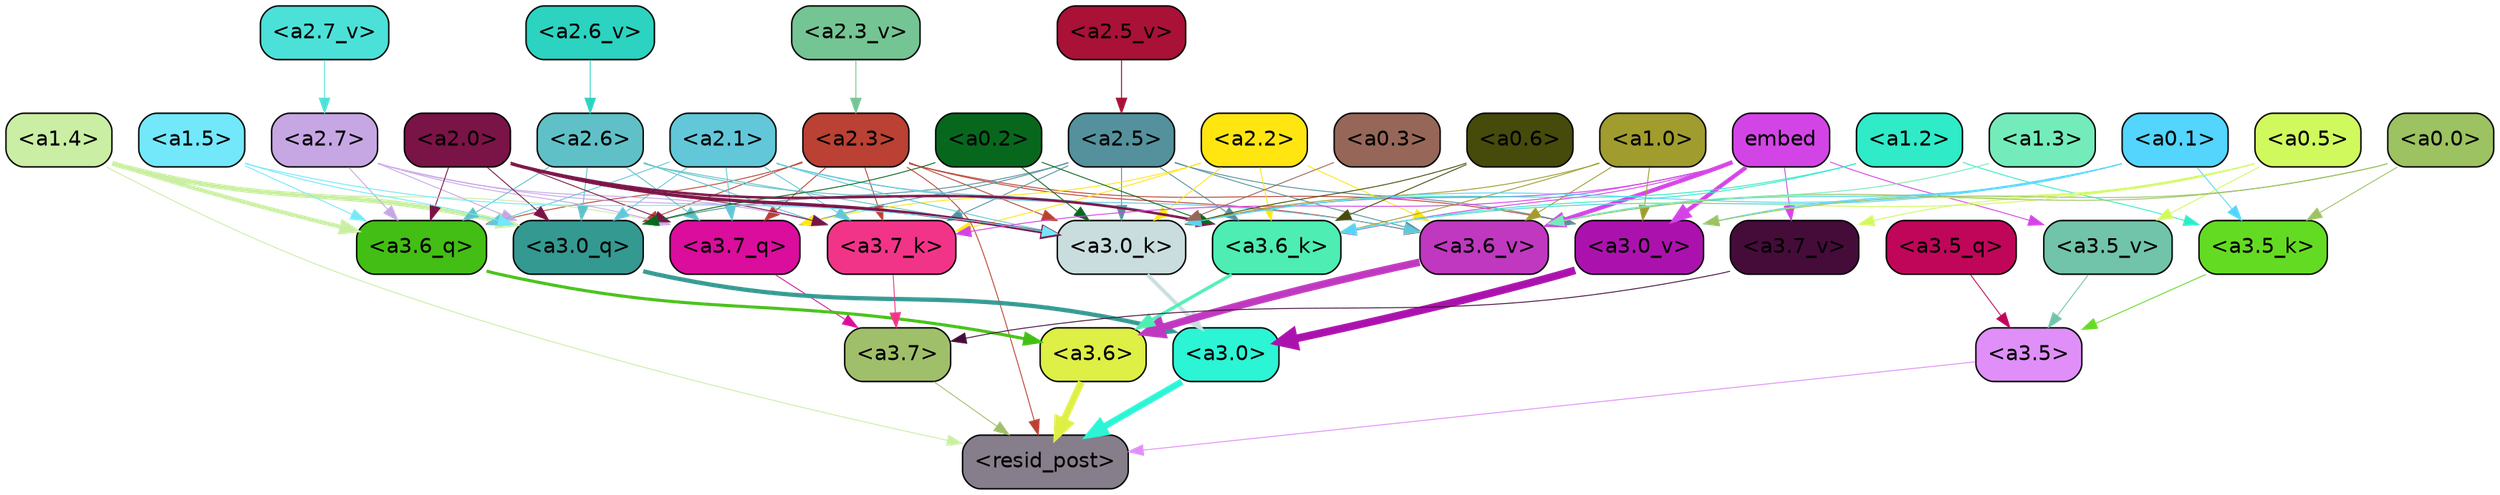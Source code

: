 strict digraph "" {
	graph [bgcolor=transparent,
		layout=dot,
		overlap=false,
		splines=true
	];
	"<a3.7>"	[color=black,
		fillcolor="#a0bf6a",
		fontname=Helvetica,
		shape=box,
		style="filled, rounded"];
	"<resid_post>"	[color=black,
		fillcolor="#867e8b",
		fontname=Helvetica,
		shape=box,
		style="filled, rounded"];
	"<a3.7>" -> "<resid_post>"	[color="#a0bf6a",
		penwidth=0.6];
	"<a3.6>"	[color=black,
		fillcolor="#deef45",
		fontname=Helvetica,
		shape=box,
		style="filled, rounded"];
	"<a3.6>" -> "<resid_post>"	[color="#deef45",
		penwidth=4.646730065345764];
	"<a3.5>"	[color=black,
		fillcolor="#e08ff9",
		fontname=Helvetica,
		shape=box,
		style="filled, rounded"];
	"<a3.5>" -> "<resid_post>"	[color="#e08ff9",
		penwidth=0.6];
	"<a3.0>"	[color=black,
		fillcolor="#2bf5d5",
		fontname=Helvetica,
		shape=box,
		style="filled, rounded"];
	"<a3.0>" -> "<resid_post>"	[color="#2bf5d5",
		penwidth=4.323132634162903];
	"<a2.3>"	[color=black,
		fillcolor="#ba4133",
		fontname=Helvetica,
		shape=box,
		style="filled, rounded"];
	"<a2.3>" -> "<resid_post>"	[color="#ba4133",
		penwidth=0.6];
	"<a3.7_q>"	[color=black,
		fillcolor="#da0d9d",
		fontname=Helvetica,
		shape=box,
		style="filled, rounded"];
	"<a2.3>" -> "<a3.7_q>"	[color="#ba4133",
		penwidth=0.6];
	"<a3.6_q>"	[color=black,
		fillcolor="#43be14",
		fontname=Helvetica,
		shape=box,
		style="filled, rounded"];
	"<a2.3>" -> "<a3.6_q>"	[color="#ba4133",
		penwidth=0.6];
	"<a3.0_q>"	[color=black,
		fillcolor="#349991",
		fontname=Helvetica,
		shape=box,
		style="filled, rounded"];
	"<a2.3>" -> "<a3.0_q>"	[color="#ba4133",
		penwidth=0.6];
	"<a3.7_k>"	[color=black,
		fillcolor="#f23489",
		fontname=Helvetica,
		shape=box,
		style="filled, rounded"];
	"<a2.3>" -> "<a3.7_k>"	[color="#ba4133",
		penwidth=0.6];
	"<a3.0_k>"	[color=black,
		fillcolor="#c9ddde",
		fontname=Helvetica,
		shape=box,
		style="filled, rounded"];
	"<a2.3>" -> "<a3.0_k>"	[color="#ba4133",
		penwidth=0.6];
	"<a3.6_v>"	[color=black,
		fillcolor="#c038c0",
		fontname=Helvetica,
		shape=box,
		style="filled, rounded"];
	"<a2.3>" -> "<a3.6_v>"	[color="#ba4133",
		penwidth=0.6];
	"<a3.0_v>"	[color=black,
		fillcolor="#ab12ad",
		fontname=Helvetica,
		shape=box,
		style="filled, rounded"];
	"<a2.3>" -> "<a3.0_v>"	[color="#ba4133",
		penwidth=0.6];
	"<a1.4>"	[color=black,
		fillcolor="#caeea3",
		fontname=Helvetica,
		shape=box,
		style="filled, rounded"];
	"<a1.4>" -> "<resid_post>"	[color="#caeea3",
		penwidth=0.6];
	"<a1.4>" -> "<a3.7_q>"	[color="#caeea3",
		penwidth=0.6];
	"<a1.4>" -> "<a3.6_q>"	[color="#caeea3",
		penwidth=2.700703263282776];
	"<a1.4>" -> "<a3.0_q>"	[color="#caeea3",
		penwidth=3.34255850315094];
	"<a3.7_q>" -> "<a3.7>"	[color="#da0d9d",
		penwidth=0.6];
	"<a3.6_q>" -> "<a3.6>"	[color="#43be14",
		penwidth=2.03758105635643];
	"<a3.5_q>"	[color=black,
		fillcolor="#c00659",
		fontname=Helvetica,
		shape=box,
		style="filled, rounded"];
	"<a3.5_q>" -> "<a3.5>"	[color="#c00659",
		penwidth=0.6];
	"<a3.0_q>" -> "<a3.0>"	[color="#349991",
		penwidth=2.8638100624084473];
	"<a3.7_k>" -> "<a3.7>"	[color="#f23489",
		penwidth=0.6];
	"<a3.6_k>"	[color=black,
		fillcolor="#4dedb3",
		fontname=Helvetica,
		shape=box,
		style="filled, rounded"];
	"<a3.6_k>" -> "<a3.6>"	[color="#4dedb3",
		penwidth=2.174198240041733];
	"<a3.5_k>"	[color=black,
		fillcolor="#64db23",
		fontname=Helvetica,
		shape=box,
		style="filled, rounded"];
	"<a3.5_k>" -> "<a3.5>"	[color="#64db23",
		penwidth=0.6];
	"<a3.0_k>" -> "<a3.0>"	[color="#c9ddde",
		penwidth=2.6274144649505615];
	"<a3.7_v>"	[color=black,
		fillcolor="#450c3a",
		fontname=Helvetica,
		shape=box,
		style="filled, rounded"];
	"<a3.7_v>" -> "<a3.7>"	[color="#450c3a",
		penwidth=0.6];
	"<a3.6_v>" -> "<a3.6>"	[color="#c038c0",
		penwidth=5.002329230308533];
	"<a3.5_v>"	[color=black,
		fillcolor="#71c4a9",
		fontname=Helvetica,
		shape=box,
		style="filled, rounded"];
	"<a3.5_v>" -> "<a3.5>"	[color="#71c4a9",
		penwidth=0.6];
	"<a3.0_v>" -> "<a3.0>"	[color="#ab12ad",
		penwidth=5.188832879066467];
	"<a2.7>"	[color=black,
		fillcolor="#c7a6e4",
		fontname=Helvetica,
		shape=box,
		style="filled, rounded"];
	"<a2.7>" -> "<a3.7_q>"	[color="#c7a6e4",
		penwidth=0.6];
	"<a2.7>" -> "<a3.6_q>"	[color="#c7a6e4",
		penwidth=0.6];
	"<a2.7>" -> "<a3.0_q>"	[color="#c7a6e4",
		penwidth=0.6];
	"<a2.7>" -> "<a3.7_k>"	[color="#c7a6e4",
		penwidth=0.6];
	"<a2.7>" -> "<a3.0_k>"	[color="#c7a6e4",
		penwidth=0.6];
	"<a2.6>"	[color=black,
		fillcolor="#5fc1c7",
		fontname=Helvetica,
		shape=box,
		style="filled, rounded"];
	"<a2.6>" -> "<a3.7_q>"	[color="#5fc1c7",
		penwidth=0.6];
	"<a2.6>" -> "<a3.6_q>"	[color="#5fc1c7",
		penwidth=0.6];
	"<a2.6>" -> "<a3.0_q>"	[color="#5fc1c7",
		penwidth=0.6];
	"<a2.6>" -> "<a3.7_k>"	[color="#5fc1c7",
		penwidth=0.6];
	"<a2.6>" -> "<a3.6_k>"	[color="#5fc1c7",
		penwidth=0.6];
	"<a2.6>" -> "<a3.0_k>"	[color="#5fc1c7",
		penwidth=0.6];
	"<a2.5>"	[color=black,
		fillcolor="#54919d",
		fontname=Helvetica,
		shape=box,
		style="filled, rounded"];
	"<a2.5>" -> "<a3.7_q>"	[color="#54919d",
		penwidth=0.6];
	"<a2.5>" -> "<a3.0_q>"	[color="#54919d",
		penwidth=0.6];
	"<a2.5>" -> "<a3.7_k>"	[color="#54919d",
		penwidth=0.6];
	"<a2.5>" -> "<a3.6_k>"	[color="#54919d",
		penwidth=0.6];
	"<a2.5>" -> "<a3.0_k>"	[color="#54919d",
		penwidth=0.6];
	"<a2.5>" -> "<a3.6_v>"	[color="#54919d",
		penwidth=0.6];
	"<a2.5>" -> "<a3.0_v>"	[color="#54919d",
		penwidth=0.6];
	"<a2.2>"	[color=black,
		fillcolor="#ffe611",
		fontname=Helvetica,
		shape=box,
		style="filled, rounded"];
	"<a2.2>" -> "<a3.7_q>"	[color="#ffe611",
		penwidth=0.6];
	"<a2.2>" -> "<a3.7_k>"	[color="#ffe611",
		penwidth=0.6];
	"<a2.2>" -> "<a3.6_k>"	[color="#ffe611",
		penwidth=0.6];
	"<a2.2>" -> "<a3.0_k>"	[color="#ffe611",
		penwidth=0.6];
	"<a2.2>" -> "<a3.6_v>"	[color="#ffe611",
		penwidth=0.6];
	"<a2.1>"	[color=black,
		fillcolor="#62c7d9",
		fontname=Helvetica,
		shape=box,
		style="filled, rounded"];
	"<a2.1>" -> "<a3.7_q>"	[color="#62c7d9",
		penwidth=0.6];
	"<a2.1>" -> "<a3.6_q>"	[color="#62c7d9",
		penwidth=0.6];
	"<a2.1>" -> "<a3.0_q>"	[color="#62c7d9",
		penwidth=0.6];
	"<a2.1>" -> "<a3.7_k>"	[color="#62c7d9",
		penwidth=0.6];
	"<a2.1>" -> "<a3.6_k>"	[color="#62c7d9",
		penwidth=0.6];
	"<a2.1>" -> "<a3.0_k>"	[color="#62c7d9",
		penwidth=0.6];
	"<a2.1>" -> "<a3.6_v>"	[color="#62c7d9",
		penwidth=0.6];
	"<a2.0>"	[color=black,
		fillcolor="#7a1346",
		fontname=Helvetica,
		shape=box,
		style="filled, rounded"];
	"<a2.0>" -> "<a3.7_q>"	[color="#7a1346",
		penwidth=0.6];
	"<a2.0>" -> "<a3.6_q>"	[color="#7a1346",
		penwidth=0.6];
	"<a2.0>" -> "<a3.0_q>"	[color="#7a1346",
		penwidth=0.6];
	"<a2.0>" -> "<a3.7_k>"	[color="#7a1346",
		penwidth=0.6];
	"<a2.0>" -> "<a3.6_k>"	[color="#7a1346",
		penwidth=1.6454488784074783];
	"<a2.0>" -> "<a3.0_k>"	[color="#7a1346",
		penwidth=2.2218968719244003];
	"<a1.5>"	[color=black,
		fillcolor="#72e8fa",
		fontname=Helvetica,
		shape=box,
		style="filled, rounded"];
	"<a1.5>" -> "<a3.6_q>"	[color="#72e8fa",
		penwidth=0.6];
	"<a1.5>" -> "<a3.0_q>"	[color="#72e8fa",
		penwidth=0.6];
	"<a1.5>" -> "<a3.0_k>"	[color="#72e8fa",
		penwidth=0.6];
	"<a0.2>"	[color=black,
		fillcolor="#07681d",
		fontname=Helvetica,
		shape=box,
		style="filled, rounded"];
	"<a0.2>" -> "<a3.0_q>"	[color="#07681d",
		penwidth=0.6];
	"<a0.2>" -> "<a3.6_k>"	[color="#07681d",
		penwidth=0.6];
	"<a0.2>" -> "<a3.0_k>"	[color="#07681d",
		penwidth=0.6];
	embed	[color=black,
		fillcolor="#d344e6",
		fontname=Helvetica,
		shape=box,
		style="filled, rounded"];
	embed -> "<a3.7_k>"	[color="#d344e6",
		penwidth=0.6];
	embed -> "<a3.6_k>"	[color="#d344e6",
		penwidth=0.6];
	embed -> "<a3.0_k>"	[color="#d344e6",
		penwidth=0.6];
	embed -> "<a3.7_v>"	[color="#d344e6",
		penwidth=0.6];
	embed -> "<a3.6_v>"	[color="#d344e6",
		penwidth=2.8301228284835815];
	embed -> "<a3.5_v>"	[color="#d344e6",
		penwidth=0.6];
	embed -> "<a3.0_v>"	[color="#d344e6",
		penwidth=2.7660785913467407];
	"<a1.2>"	[color=black,
		fillcolor="#2febc8",
		fontname=Helvetica,
		shape=box,
		style="filled, rounded"];
	"<a1.2>" -> "<a3.6_k>"	[color="#2febc8",
		penwidth=0.6];
	"<a1.2>" -> "<a3.5_k>"	[color="#2febc8",
		penwidth=0.6];
	"<a1.2>" -> "<a3.0_k>"	[color="#2febc8",
		penwidth=0.6];
	"<a1.0>"	[color=black,
		fillcolor="#a09c2e",
		fontname=Helvetica,
		shape=box,
		style="filled, rounded"];
	"<a1.0>" -> "<a3.6_k>"	[color="#a09c2e",
		penwidth=0.6];
	"<a1.0>" -> "<a3.0_k>"	[color="#a09c2e",
		penwidth=0.6];
	"<a1.0>" -> "<a3.6_v>"	[color="#a09c2e",
		penwidth=0.6];
	"<a1.0>" -> "<a3.0_v>"	[color="#a09c2e",
		penwidth=0.6];
	"<a0.6>"	[color=black,
		fillcolor="#464a0b",
		fontname=Helvetica,
		shape=box,
		style="filled, rounded"];
	"<a0.6>" -> "<a3.6_k>"	[color="#464a0b",
		penwidth=0.6];
	"<a0.6>" -> "<a3.0_k>"	[color="#464a0b",
		penwidth=0.6];
	"<a0.5>"	[color=black,
		fillcolor="#d0f95e",
		fontname=Helvetica,
		shape=box,
		style="filled, rounded"];
	"<a0.5>" -> "<a3.6_k>"	[color="#d0f95e",
		penwidth=0.6];
	"<a0.5>" -> "<a3.7_v>"	[color="#d0f95e",
		penwidth=0.6];
	"<a0.5>" -> "<a3.6_v>"	[color="#d0f95e",
		penwidth=0.6];
	"<a0.5>" -> "<a3.5_v>"	[color="#d0f95e",
		penwidth=0.6];
	"<a0.5>" -> "<a3.0_v>"	[color="#d0f95e",
		penwidth=0.6124261617660522];
	"<a0.1>"	[color=black,
		fillcolor="#53d5fe",
		fontname=Helvetica,
		shape=box,
		style="filled, rounded"];
	"<a0.1>" -> "<a3.6_k>"	[color="#53d5fe",
		penwidth=0.6];
	"<a0.1>" -> "<a3.5_k>"	[color="#53d5fe",
		penwidth=0.6];
	"<a0.1>" -> "<a3.0_k>"	[color="#53d5fe",
		penwidth=0.6];
	"<a0.1>" -> "<a3.6_v>"	[color="#53d5fe",
		penwidth=0.6];
	"<a0.1>" -> "<a3.0_v>"	[color="#53d5fe",
		penwidth=0.6];
	"<a0.0>"	[color=black,
		fillcolor="#9cc261",
		fontname=Helvetica,
		shape=box,
		style="filled, rounded"];
	"<a0.0>" -> "<a3.5_k>"	[color="#9cc261",
		penwidth=0.6];
	"<a0.0>" -> "<a3.6_v>"	[color="#9cc261",
		penwidth=0.6];
	"<a0.0>" -> "<a3.0_v>"	[color="#9cc261",
		penwidth=0.6];
	"<a0.3>"	[color=black,
		fillcolor="#966758",
		fontname=Helvetica,
		shape=box,
		style="filled, rounded"];
	"<a0.3>" -> "<a3.0_k>"	[color="#966758",
		penwidth=0.6];
	"<a1.3>"	[color=black,
		fillcolor="#74ebba",
		fontname=Helvetica,
		shape=box,
		style="filled, rounded"];
	"<a1.3>" -> "<a3.6_v>"	[color="#74ebba",
		penwidth=0.6];
	"<a2.7_v>"	[color=black,
		fillcolor="#4be1d9",
		fontname=Helvetica,
		shape=box,
		style="filled, rounded"];
	"<a2.7_v>" -> "<a2.7>"	[color="#4be1d9",
		penwidth=0.6];
	"<a2.6_v>"	[color=black,
		fillcolor="#2bd3c0",
		fontname=Helvetica,
		shape=box,
		style="filled, rounded"];
	"<a2.6_v>" -> "<a2.6>"	[color="#2bd3c0",
		penwidth=0.6];
	"<a2.5_v>"	[color=black,
		fillcolor="#a91136",
		fontname=Helvetica,
		shape=box,
		style="filled, rounded"];
	"<a2.5_v>" -> "<a2.5>"	[color="#a91136",
		penwidth=0.6657319068908691];
	"<a2.3_v>"	[color=black,
		fillcolor="#74c593",
		fontname=Helvetica,
		shape=box,
		style="filled, rounded"];
	"<a2.3_v>" -> "<a2.3>"	[color="#74c593",
		penwidth=0.6];
}
